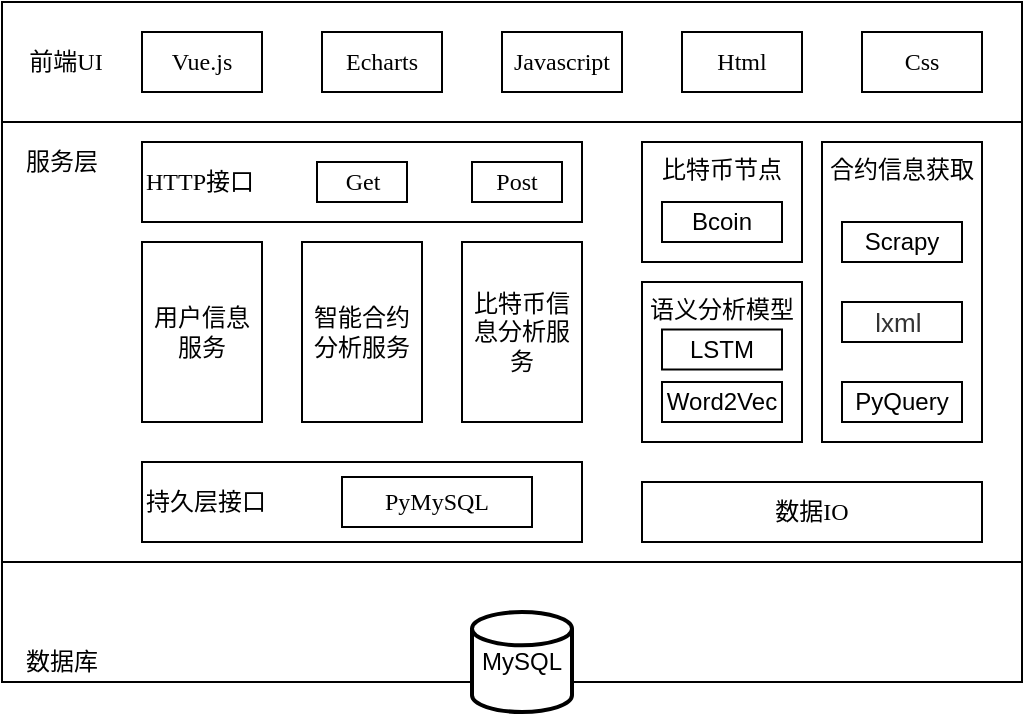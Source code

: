 <mxfile version="14.7.1" type="github"><diagram id="DMizLd6jPB5jcuzPNhlE" name="Page-1"><mxGraphModel dx="865" dy="514" grid="1" gridSize="10" guides="1" tooltips="1" connect="1" arrows="1" fold="1" page="1" pageScale="1" pageWidth="850" pageHeight="1100" math="0" shadow="0"><root><mxCell id="0"/><mxCell id="1" parent="0"/><mxCell id="_9rBPJklPrJXGRunSFTt-1" value="" style="rounded=0;whiteSpace=wrap;html=1;fontFamily=Noto Serif SC;fontSource=https%3A%2F%2Ffonts.googleapis.com%2Fcss%3Ffamily%3DNoto%2BSerif%2BSC;" parent="1" vertex="1"><mxGeometry x="160" y="200" width="510" height="60" as="geometry"/></mxCell><mxCell id="_9rBPJklPrJXGRunSFTt-2" value="" style="rounded=0;whiteSpace=wrap;html=1;fontFamily=Noto Serif SC;fontSource=https%3A%2F%2Ffonts.googleapis.com%2Fcss%3Ffamily%3DNoto%2BSerif%2BSC;" parent="1" vertex="1"><mxGeometry x="160" y="260" width="510" height="220" as="geometry"/></mxCell><mxCell id="_9rBPJklPrJXGRunSFTt-3" value="" style="rounded=0;whiteSpace=wrap;html=1;align=left;spacingTop=10;fontFamily=Noto Serif SC;fontSource=https%3A%2F%2Ffonts.googleapis.com%2Fcss%3Ffamily%3DNoto%2BSerif%2BSC;" parent="1" vertex="1"><mxGeometry x="160" y="480" width="510" height="60" as="geometry"/></mxCell><mxCell id="_9rBPJklPrJXGRunSFTt-4" value="前端UI" style="text;html=1;strokeColor=none;fillColor=none;align=center;verticalAlign=middle;whiteSpace=wrap;rounded=0;fontFamily=Noto Serif SC;fontSource=https%3A%2F%2Ffonts.googleapis.com%2Fcss%3Ffamily%3DNoto%2BSerif%2BSC;" parent="1" vertex="1"><mxGeometry x="162" y="220" width="60" height="20" as="geometry"/></mxCell><mxCell id="_9rBPJklPrJXGRunSFTt-5" value="服务层" style="text;html=1;strokeColor=none;fillColor=none;align=center;verticalAlign=middle;whiteSpace=wrap;rounded=0;fontFamily=Noto Serif SC;fontSource=https%3A%2F%2Ffonts.googleapis.com%2Fcss%3Ffamily%3DNoto%2BSerif%2BSC;" parent="1" vertex="1"><mxGeometry x="170" y="270" width="40" height="20" as="geometry"/></mxCell><mxCell id="_9rBPJklPrJXGRunSFTt-6" value="Vue.js" style="rounded=0;whiteSpace=wrap;html=1;fontFamily=Noto Serif SC;fontSource=https%3A%2F%2Ffonts.googleapis.com%2Fcss%3Ffamily%3DNoto%2BSerif%2BSC;" parent="1" vertex="1"><mxGeometry x="230" y="215" width="60" height="30" as="geometry"/></mxCell><mxCell id="_9rBPJklPrJXGRunSFTt-7" value="HTTP接口" style="rounded=0;whiteSpace=wrap;html=1;fontFamily=Noto Serif SC;fontSource=https%3A%2F%2Ffonts.googleapis.com%2Fcss%3Ffamily%3DNoto%2BSerif%2BSC;align=left;" parent="1" vertex="1"><mxGeometry x="230" y="270" width="220" height="40" as="geometry"/></mxCell><mxCell id="_9rBPJklPrJXGRunSFTt-9" value="持久层接口" style="rounded=0;whiteSpace=wrap;html=1;fontFamily=Noto Serif SC;fontSource=https%3A%2F%2Ffonts.googleapis.com%2Fcss%3Ffamily%3DNoto%2BSerif%2BSC;align=left;" parent="1" vertex="1"><mxGeometry x="230" y="430" width="220" height="40" as="geometry"/></mxCell><mxCell id="_9rBPJklPrJXGRunSFTt-10" value="比特币节点" style="rounded=0;whiteSpace=wrap;html=1;fontFamily=Noto Serif SC;fontSource=https%3A%2F%2Ffonts.googleapis.com%2Fcss%3Ffamily%3DNoto%2BSerif%2BSC;verticalAlign=top;" parent="1" vertex="1"><mxGeometry x="480" y="270" width="80" height="60" as="geometry"/></mxCell><mxCell id="_9rBPJklPrJXGRunSFTt-11" value="合约信息获取" style="rounded=0;whiteSpace=wrap;html=1;fontFamily=Noto Serif SC;fontSource=https%3A%2F%2Ffonts.googleapis.com%2Fcss%3Ffamily%3DNoto%2BSerif%2BSC;verticalAlign=top;" parent="1" vertex="1"><mxGeometry x="570" y="270" width="80" height="150" as="geometry"/></mxCell><mxCell id="_9rBPJklPrJXGRunSFTt-12" value="语义分析模型" style="rounded=0;whiteSpace=wrap;html=1;fontFamily=Noto Serif SC;fontSource=https%3A%2F%2Ffonts.googleapis.com%2Fcss%3Ffamily%3DNoto%2BSerif%2BSC;verticalAlign=top;" parent="1" vertex="1"><mxGeometry x="480" y="340" width="80" height="80" as="geometry"/></mxCell><mxCell id="_9rBPJklPrJXGRunSFTt-13" value="数据IO" style="rounded=0;whiteSpace=wrap;html=1;fontFamily=Noto Serif SC;fontSource=https%3A%2F%2Ffonts.googleapis.com%2Fcss%3Ffamily%3DNoto%2BSerif%2BSC;" parent="1" vertex="1"><mxGeometry x="480" y="440" width="170" height="30" as="geometry"/></mxCell><mxCell id="_9rBPJklPrJXGRunSFTt-14" value="智能合约分析服务" style="rounded=0;whiteSpace=wrap;html=1;fontFamily=Noto Serif SC;fontSource=https%3A%2F%2Ffonts.googleapis.com%2Fcss%3Ffamily%3DNoto%2BSerif%2BSC;" parent="1" vertex="1"><mxGeometry x="310" y="320" width="60" height="90" as="geometry"/></mxCell><mxCell id="_9rBPJklPrJXGRunSFTt-15" value="比特币信息分析服务" style="rounded=0;whiteSpace=wrap;html=1;fontFamily=Noto Serif SC;fontSource=https%3A%2F%2Ffonts.googleapis.com%2Fcss%3Ffamily%3DNoto%2BSerif%2BSC;" parent="1" vertex="1"><mxGeometry x="390" y="320" width="60" height="90" as="geometry"/></mxCell><mxCell id="_9rBPJklPrJXGRunSFTt-16" value="用户信息服务" style="rounded=0;whiteSpace=wrap;html=1;fontFamily=Noto Serif SC;fontSource=https%3A%2F%2Ffonts.googleapis.com%2Fcss%3Ffamily%3DNoto%2BSerif%2BSC;" parent="1" vertex="1"><mxGeometry x="230" y="320" width="60" height="90" as="geometry"/></mxCell><mxCell id="_9rBPJklPrJXGRunSFTt-17" value="数据库" style="text;html=1;strokeColor=none;fillColor=none;align=center;verticalAlign=middle;whiteSpace=wrap;rounded=0;fontFamily=Noto Serif SC;fontSource=https%3A%2F%2Ffonts.googleapis.com%2Fcss%3Ffamily%3DNoto%2BSerif%2BSC;" parent="1" vertex="1"><mxGeometry x="170" y="520" width="40" height="20" as="geometry"/></mxCell><mxCell id="0q1ydX6Af9f_iXxnlINt-1" value="MySQL" style="strokeWidth=2;html=1;shape=mxgraph.flowchart.database;whiteSpace=wrap;" vertex="1" parent="1"><mxGeometry x="395" y="505" width="50" height="50" as="geometry"/></mxCell><mxCell id="0q1ydX6Af9f_iXxnlINt-2" value="Javascript" style="rounded=0;whiteSpace=wrap;html=1;fontFamily=Noto Serif SC;fontSource=https%3A%2F%2Ffonts.googleapis.com%2Fcss%3Ffamily%3DNoto%2BSerif%2BSC;" vertex="1" parent="1"><mxGeometry x="410" y="215" width="60" height="30" as="geometry"/></mxCell><mxCell id="0q1ydX6Af9f_iXxnlINt-3" value="Echarts" style="rounded=0;whiteSpace=wrap;html=1;fontFamily=Noto Serif SC;fontSource=https%3A%2F%2Ffonts.googleapis.com%2Fcss%3Ffamily%3DNoto%2BSerif%2BSC;" vertex="1" parent="1"><mxGeometry x="320" y="215" width="60" height="30" as="geometry"/></mxCell><mxCell id="0q1ydX6Af9f_iXxnlINt-4" value="Html" style="rounded=0;whiteSpace=wrap;html=1;fontFamily=Noto Serif SC;fontSource=https%3A%2F%2Ffonts.googleapis.com%2Fcss%3Ffamily%3DNoto%2BSerif%2BSC;" vertex="1" parent="1"><mxGeometry x="500" y="215" width="60" height="30" as="geometry"/></mxCell><mxCell id="0q1ydX6Af9f_iXxnlINt-5" value="Css" style="rounded=0;whiteSpace=wrap;html=1;fontFamily=Noto Serif SC;fontSource=https%3A%2F%2Ffonts.googleapis.com%2Fcss%3Ffamily%3DNoto%2BSerif%2BSC;" vertex="1" parent="1"><mxGeometry x="590" y="215" width="60" height="30" as="geometry"/></mxCell><mxCell id="0q1ydX6Af9f_iXxnlINt-6" value="Get" style="rounded=0;whiteSpace=wrap;html=1;fontFamily=Noto Serif SC;fontSource=https%3A%2F%2Ffonts.googleapis.com%2Fcss%3Ffamily%3DNoto%2BSerif%2BSC;" vertex="1" parent="1"><mxGeometry x="317.5" y="280" width="45" height="20" as="geometry"/></mxCell><mxCell id="0q1ydX6Af9f_iXxnlINt-7" value="Post" style="rounded=0;whiteSpace=wrap;html=1;fontFamily=Noto Serif SC;fontSource=https%3A%2F%2Ffonts.googleapis.com%2Fcss%3Ffamily%3DNoto%2BSerif%2BSC;" vertex="1" parent="1"><mxGeometry x="395" y="280" width="45" height="20" as="geometry"/></mxCell><mxCell id="0q1ydX6Af9f_iXxnlINt-8" value="Bcoin" style="rounded=0;whiteSpace=wrap;html=1;align=center;verticalAlign=middle;" vertex="1" parent="1"><mxGeometry x="490" y="300" width="60" height="20" as="geometry"/></mxCell><mxCell id="0q1ydX6Af9f_iXxnlINt-9" value="LSTM" style="rounded=0;whiteSpace=wrap;html=1;align=center;verticalAlign=middle;" vertex="1" parent="1"><mxGeometry x="490" y="363.75" width="60" height="20" as="geometry"/></mxCell><mxCell id="0q1ydX6Af9f_iXxnlINt-10" value="Word2Vec" style="rounded=0;whiteSpace=wrap;html=1;align=center;verticalAlign=middle;" vertex="1" parent="1"><mxGeometry x="490" y="390" width="60" height="20" as="geometry"/></mxCell><mxCell id="0q1ydX6Af9f_iXxnlINt-11" value="Scrapy" style="rounded=0;whiteSpace=wrap;html=1;align=center;verticalAlign=middle;" vertex="1" parent="1"><mxGeometry x="580" y="310" width="60" height="20" as="geometry"/></mxCell><mxCell id="0q1ydX6Af9f_iXxnlINt-12" value="&lt;span style=&quot;color: rgb(51 , 51 , 51) ; font-family: &amp;#34;arial&amp;#34; , sans-serif ; font-size: 13px ; background-color: rgb(255 , 255 , 255)&quot;&gt;lxml&amp;nbsp;&lt;/span&gt;" style="rounded=0;whiteSpace=wrap;html=1;align=center;verticalAlign=middle;" vertex="1" parent="1"><mxGeometry x="580" y="350" width="60" height="20" as="geometry"/></mxCell><mxCell id="0q1ydX6Af9f_iXxnlINt-14" value="PyQuery" style="rounded=0;whiteSpace=wrap;html=1;align=center;verticalAlign=middle;" vertex="1" parent="1"><mxGeometry x="580" y="390" width="60" height="20" as="geometry"/></mxCell><mxCell id="0q1ydX6Af9f_iXxnlINt-16" value="PyMySQL" style="rounded=0;whiteSpace=wrap;html=1;fontFamily=Noto Serif SC;fontSource=https%3A%2F%2Ffonts.googleapis.com%2Fcss%3Ffamily%3DNoto%2BSerif%2BSC;" vertex="1" parent="1"><mxGeometry x="330" y="437.5" width="95" height="25" as="geometry"/></mxCell></root></mxGraphModel></diagram></mxfile>